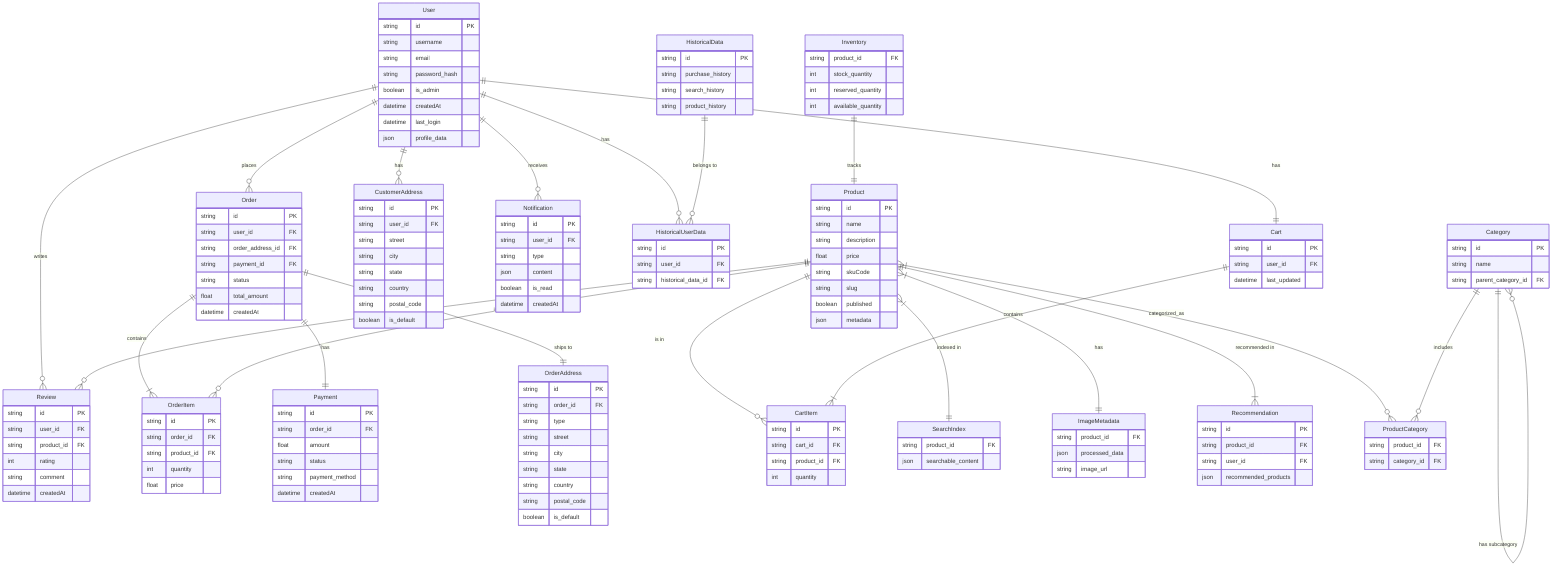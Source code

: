 erDiagram
    User ||--o{ Order : places
    User ||--o{ Review : writes
    User ||--|| Cart : has
    User ||--o{ CustomerAddress : has
    User ||--o{ Notification : receives
    User ||--o{ HistoricalUserData : "has"
    HistoricalData ||--o{ HistoricalUserData : "belongs to"
    Order ||--|{ OrderItem : contains
    Order ||--|| Payment : has
    Order ||--|| OrderAddress : "ships to"
    Product ||--o{ OrderItem : "is in"
    Product ||--o{ CartItem : "is in"
    Product ||--o{ Review : "has"
    Product }|--|| SearchIndex : "indexed in"
    Product }|--|| ImageMetadata : "has"
    Product ||--|{ Recommendation : "recommended in"
    Product }|--o{ ProductCategory : categorized_as
    Category ||--o{ ProductCategory : includes
    Category ||--o{ Category : "has subcategory"
    Cart ||--|{ CartItem : contains
    Inventory ||--|| Product : tracks

    User {
        string id PK
        string username
        string email
        string password_hash
        boolean is_admin
        datetime createdAt
        datetime last_login
        json profile_data
    }

    Order {
        string id PK
        string user_id FK
        string order_address_id FK
        string payment_id FK
        string status
        float total_amount
        datetime createdAt
    }

    OrderItem {
        string id PK
        string order_id FK
        string product_id FK
        int quantity
        float price
    }

    Product {
        string id PK
        string name
        string description
        float price
        string skuCode
        string slug
        boolean published
        json metadata
    }

    Category {
        string id PK
        string name
        string parent_category_id FK
    }

    Payment {
        string id PK
        string order_id FK
        float amount
        string status
        string payment_method
        datetime createdAt
    }

    Review {
        string id PK
        string user_id FK
        string product_id FK
        int rating
        string comment
        datetime createdAt
    }

    Cart {
        string id PK
        string user_id FK
        datetime last_updated
    }

    CartItem {
        string id PK
        string cart_id FK
        string product_id FK
        int quantity
    }

    OrderAddress {
        string id PK
        string order_id FK
        string type
        string street
        string city
        string state
        string country
        string postal_code
        boolean is_default
    }

    CustomerAddress {
        string id PK
        string user_id FK
        string street
        string city
        string state
        string country
        string postal_code
        boolean is_default
    }

    SearchIndex {
        string product_id FK
        json searchable_content
    }

    ImageMetadata {
        string product_id FK
        json processed_data
        string image_url
    }

    Recommendation {
        string id PK
        string product_id FK
        string user_id FK
        json recommended_products
    }

    Inventory {
        string product_id FK
        int stock_quantity
        int reserved_quantity
        int available_quantity
    }

    ProductCategory {
        string product_id FK
        string category_id FK
    }

    Notification {
        string id PK
        string user_id FK
        string type
        json content
        boolean is_read
        datetime createdAt
    }

    HistoricalData {
        string id PK
        string purchase_history
        string search_history
        string product_history
    }

    HistoricalUserData {
        string id PK
        string user_id FK
        string historical_data_id FK
    }